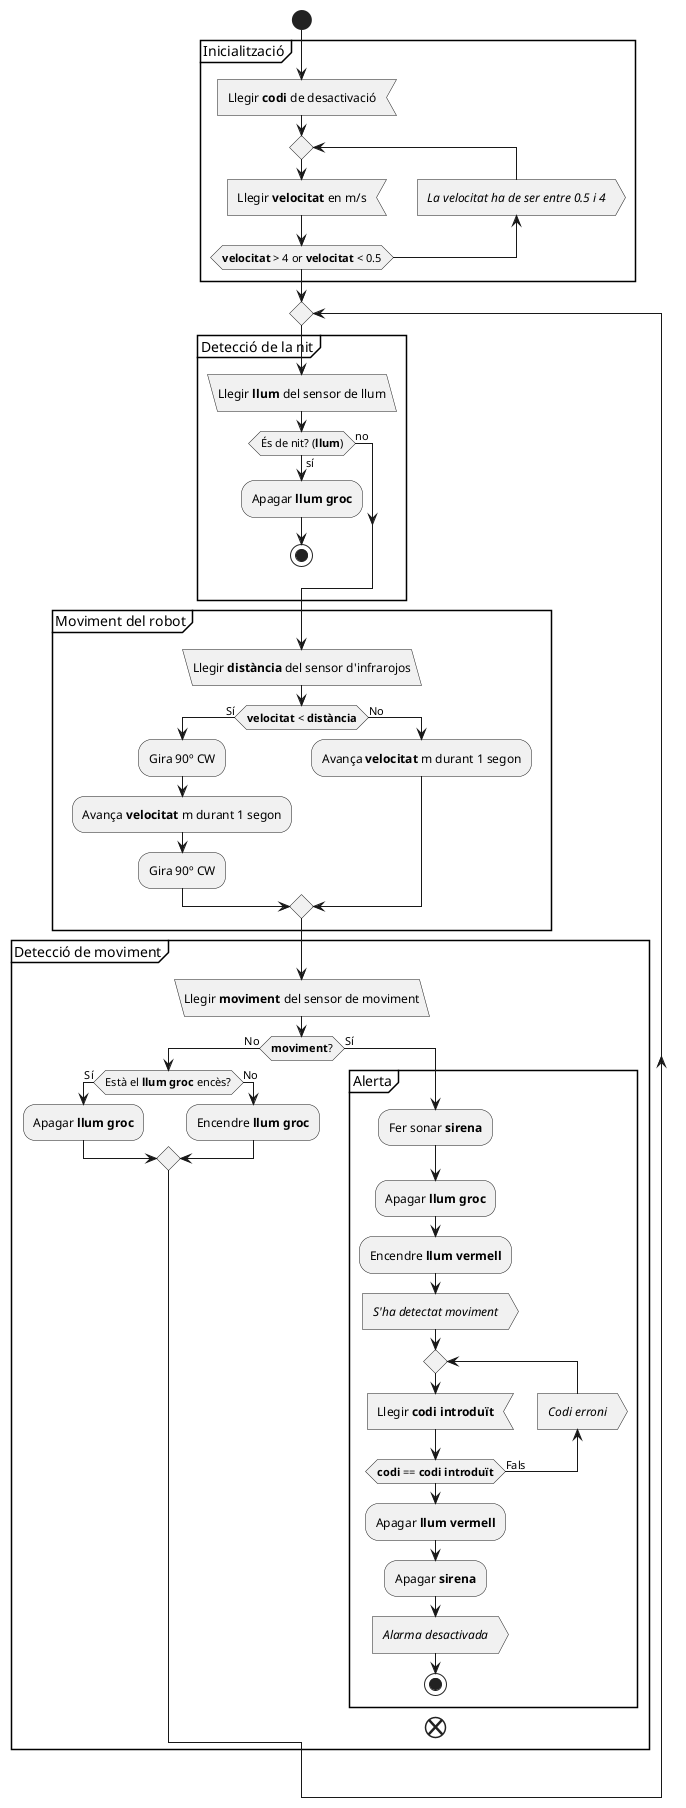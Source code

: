 @startuml
start
group Inicialització
	:Llegir **codi** de desactivació; <<input>>
	repeat
	:Llegir **velocitat** en m/s; <<input>>
	backward://La velocitat ha de ser entre 0.5 i 4//; <<output>>
	repeat while (**velocitat** > 4 or **velocitat** < 0.5)
endgroup

repeat

group Detecció de la nit
	:Llegir **llum** del sensor de llum; <<load>>
if (És de nit? (**llum**)) is (sí) then
	:Apagar **llum groc**;
	stop
else (no)
endif
endgroup

group Moviment del robot
	:Llegir **distància** del sensor d'infrarojos; <<load>>
	if (**velocitat** < **distància**) is (Sí) then
	  :Gira 90º CW;
	  :Avança **velocitat** m durant 1 segon;
	  :Gira 90º CW;
	else (No)
	  :Avança **velocitat** m durant 1 segon;
	endif
endgroup

group Detecció de moviment
	:Llegir **moviment** del sensor de moviment; <<load>>
	if (**moviment**?) is (No) then
		if (Està el **llum groc** encès?) is (Sí) then
		  :Apagar **llum groc**;
		else (No)
		  :Encendre **llum groc**;
		endif
	else (Sí)
		group Alerta
			:Fer sonar **sirena**;
			:Apagar **llum groc**;
			:Encendre **llum vermell**;
			://S'ha detectat moviment//; <<output>>
			repeat
				:Llegir **codi introduït**; <<input>>
				backward://Codi erroni//; <<output>>
			repeat while (**codi** == **codi introduït**) is (Fals)

			:Apagar **llum vermell**;
			:Apagar **sirena**;
			://Alarma desactivada//; <<output>>
			stop
		endgroup

end
@enduml